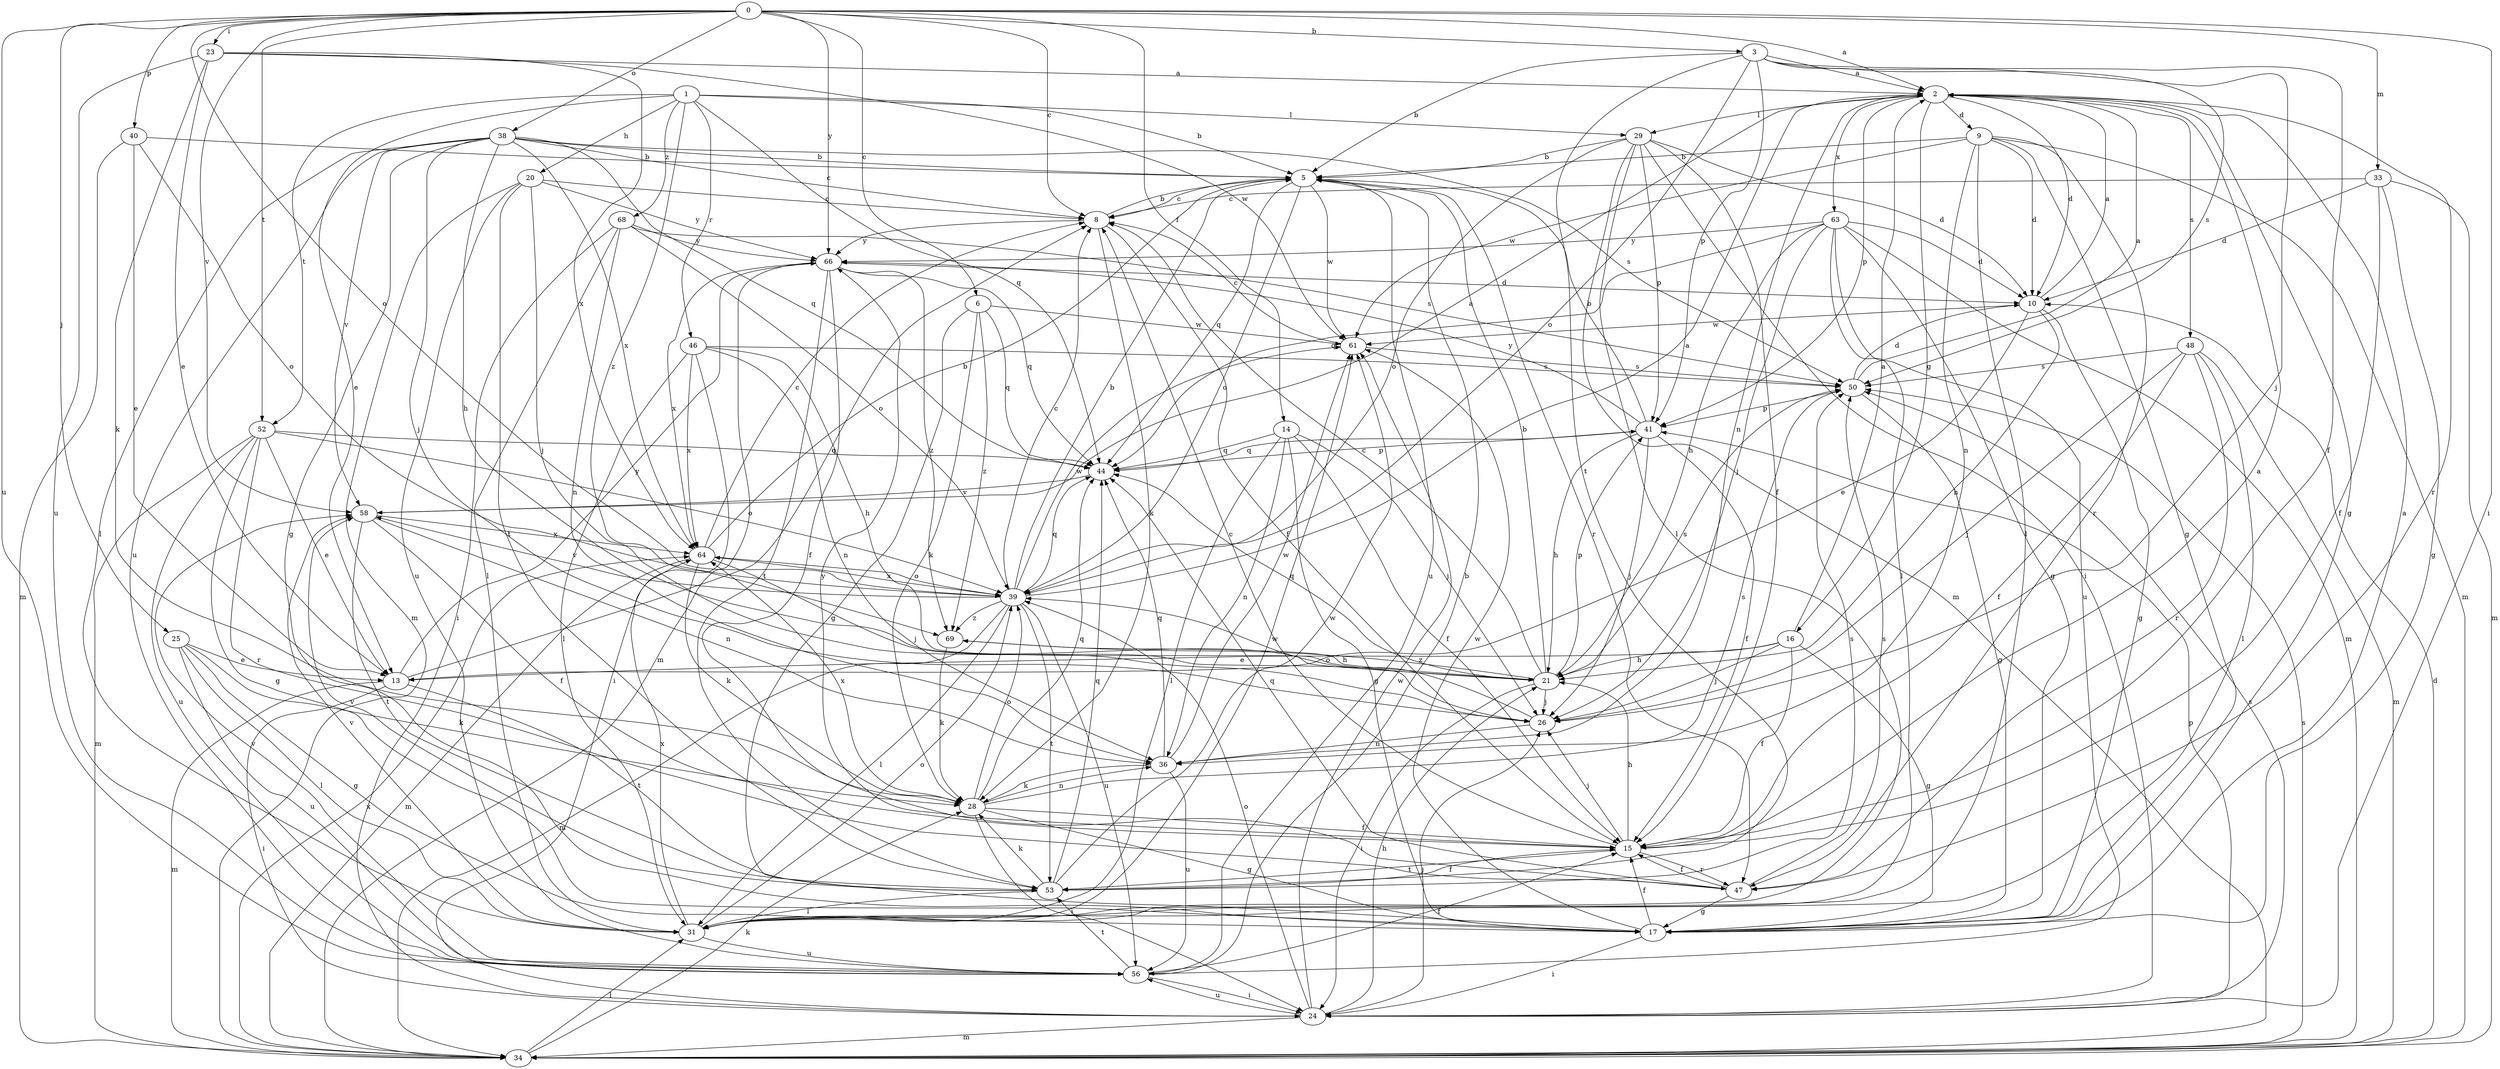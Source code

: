 strict digraph  {
0;
1;
2;
3;
5;
6;
8;
9;
10;
13;
14;
15;
16;
17;
20;
21;
23;
24;
25;
26;
28;
29;
31;
33;
34;
36;
38;
39;
40;
41;
44;
46;
47;
48;
50;
52;
53;
56;
58;
61;
63;
64;
66;
68;
69;
0 -> 2  [label=a];
0 -> 3  [label=b];
0 -> 6  [label=c];
0 -> 8  [label=c];
0 -> 14  [label=f];
0 -> 23  [label=i];
0 -> 24  [label=i];
0 -> 25  [label=j];
0 -> 33  [label=m];
0 -> 38  [label=o];
0 -> 39  [label=o];
0 -> 40  [label=p];
0 -> 52  [label=t];
0 -> 56  [label=u];
0 -> 58  [label=v];
0 -> 66  [label=y];
1 -> 5  [label=b];
1 -> 13  [label=e];
1 -> 20  [label=h];
1 -> 29  [label=l];
1 -> 44  [label=q];
1 -> 46  [label=r];
1 -> 52  [label=t];
1 -> 68  [label=z];
1 -> 69  [label=z];
2 -> 9  [label=d];
2 -> 10  [label=d];
2 -> 16  [label=g];
2 -> 17  [label=g];
2 -> 29  [label=l];
2 -> 36  [label=n];
2 -> 41  [label=p];
2 -> 47  [label=r];
2 -> 48  [label=s];
2 -> 63  [label=x];
3 -> 2  [label=a];
3 -> 5  [label=b];
3 -> 15  [label=f];
3 -> 26  [label=j];
3 -> 39  [label=o];
3 -> 41  [label=p];
3 -> 50  [label=s];
3 -> 53  [label=t];
5 -> 8  [label=c];
5 -> 39  [label=o];
5 -> 44  [label=q];
5 -> 47  [label=r];
5 -> 56  [label=u];
5 -> 61  [label=w];
6 -> 17  [label=g];
6 -> 28  [label=k];
6 -> 44  [label=q];
6 -> 61  [label=w];
6 -> 69  [label=z];
8 -> 5  [label=b];
8 -> 15  [label=f];
8 -> 28  [label=k];
8 -> 66  [label=y];
9 -> 5  [label=b];
9 -> 10  [label=d];
9 -> 17  [label=g];
9 -> 31  [label=l];
9 -> 34  [label=m];
9 -> 36  [label=n];
9 -> 47  [label=r];
9 -> 61  [label=w];
10 -> 2  [label=a];
10 -> 13  [label=e];
10 -> 17  [label=g];
10 -> 21  [label=h];
10 -> 61  [label=w];
13 -> 8  [label=c];
13 -> 24  [label=i];
13 -> 34  [label=m];
13 -> 53  [label=t];
13 -> 66  [label=y];
14 -> 15  [label=f];
14 -> 17  [label=g];
14 -> 26  [label=j];
14 -> 31  [label=l];
14 -> 36  [label=n];
14 -> 44  [label=q];
15 -> 2  [label=a];
15 -> 8  [label=c];
15 -> 21  [label=h];
15 -> 26  [label=j];
15 -> 47  [label=r];
15 -> 53  [label=t];
16 -> 2  [label=a];
16 -> 13  [label=e];
16 -> 15  [label=f];
16 -> 17  [label=g];
16 -> 21  [label=h];
16 -> 26  [label=j];
17 -> 2  [label=a];
17 -> 15  [label=f];
17 -> 24  [label=i];
17 -> 61  [label=w];
20 -> 8  [label=c];
20 -> 26  [label=j];
20 -> 34  [label=m];
20 -> 53  [label=t];
20 -> 56  [label=u];
20 -> 66  [label=y];
21 -> 5  [label=b];
21 -> 8  [label=c];
21 -> 24  [label=i];
21 -> 26  [label=j];
21 -> 41  [label=p];
21 -> 44  [label=q];
21 -> 50  [label=s];
21 -> 69  [label=z];
23 -> 2  [label=a];
23 -> 13  [label=e];
23 -> 28  [label=k];
23 -> 56  [label=u];
23 -> 61  [label=w];
23 -> 64  [label=x];
24 -> 21  [label=h];
24 -> 26  [label=j];
24 -> 34  [label=m];
24 -> 39  [label=o];
24 -> 41  [label=p];
24 -> 50  [label=s];
24 -> 56  [label=u];
24 -> 61  [label=w];
25 -> 13  [label=e];
25 -> 17  [label=g];
25 -> 28  [label=k];
25 -> 31  [label=l];
25 -> 56  [label=u];
26 -> 36  [label=n];
26 -> 39  [label=o];
28 -> 15  [label=f];
28 -> 17  [label=g];
28 -> 24  [label=i];
28 -> 36  [label=n];
28 -> 39  [label=o];
28 -> 44  [label=q];
28 -> 50  [label=s];
28 -> 64  [label=x];
29 -> 5  [label=b];
29 -> 10  [label=d];
29 -> 15  [label=f];
29 -> 24  [label=i];
29 -> 31  [label=l];
29 -> 34  [label=m];
29 -> 39  [label=o];
29 -> 41  [label=p];
31 -> 39  [label=o];
31 -> 56  [label=u];
31 -> 58  [label=v];
31 -> 61  [label=w];
31 -> 64  [label=x];
33 -> 8  [label=c];
33 -> 10  [label=d];
33 -> 15  [label=f];
33 -> 17  [label=g];
33 -> 34  [label=m];
34 -> 10  [label=d];
34 -> 28  [label=k];
34 -> 31  [label=l];
34 -> 50  [label=s];
34 -> 64  [label=x];
36 -> 28  [label=k];
36 -> 44  [label=q];
36 -> 56  [label=u];
36 -> 61  [label=w];
38 -> 5  [label=b];
38 -> 8  [label=c];
38 -> 17  [label=g];
38 -> 21  [label=h];
38 -> 26  [label=j];
38 -> 31  [label=l];
38 -> 44  [label=q];
38 -> 50  [label=s];
38 -> 56  [label=u];
38 -> 58  [label=v];
38 -> 64  [label=x];
39 -> 2  [label=a];
39 -> 5  [label=b];
39 -> 8  [label=c];
39 -> 31  [label=l];
39 -> 34  [label=m];
39 -> 44  [label=q];
39 -> 53  [label=t];
39 -> 56  [label=u];
39 -> 58  [label=v];
39 -> 61  [label=w];
39 -> 64  [label=x];
39 -> 69  [label=z];
40 -> 5  [label=b];
40 -> 13  [label=e];
40 -> 34  [label=m];
40 -> 39  [label=o];
41 -> 5  [label=b];
41 -> 15  [label=f];
41 -> 21  [label=h];
41 -> 26  [label=j];
41 -> 44  [label=q];
41 -> 66  [label=y];
44 -> 41  [label=p];
44 -> 58  [label=v];
46 -> 21  [label=h];
46 -> 24  [label=i];
46 -> 31  [label=l];
46 -> 36  [label=n];
46 -> 50  [label=s];
46 -> 64  [label=x];
47 -> 15  [label=f];
47 -> 17  [label=g];
47 -> 44  [label=q];
47 -> 50  [label=s];
47 -> 66  [label=y];
48 -> 15  [label=f];
48 -> 26  [label=j];
48 -> 31  [label=l];
48 -> 34  [label=m];
48 -> 47  [label=r];
48 -> 50  [label=s];
50 -> 2  [label=a];
50 -> 10  [label=d];
50 -> 17  [label=g];
50 -> 41  [label=p];
52 -> 13  [label=e];
52 -> 17  [label=g];
52 -> 34  [label=m];
52 -> 39  [label=o];
52 -> 44  [label=q];
52 -> 47  [label=r];
52 -> 56  [label=u];
53 -> 15  [label=f];
53 -> 28  [label=k];
53 -> 31  [label=l];
53 -> 44  [label=q];
53 -> 50  [label=s];
53 -> 58  [label=v];
53 -> 61  [label=w];
56 -> 5  [label=b];
56 -> 15  [label=f];
56 -> 24  [label=i];
56 -> 53  [label=t];
56 -> 58  [label=v];
58 -> 2  [label=a];
58 -> 15  [label=f];
58 -> 36  [label=n];
58 -> 53  [label=t];
58 -> 64  [label=x];
61 -> 8  [label=c];
61 -> 50  [label=s];
63 -> 10  [label=d];
63 -> 17  [label=g];
63 -> 21  [label=h];
63 -> 26  [label=j];
63 -> 31  [label=l];
63 -> 34  [label=m];
63 -> 44  [label=q];
63 -> 56  [label=u];
63 -> 66  [label=y];
64 -> 5  [label=b];
64 -> 8  [label=c];
64 -> 26  [label=j];
64 -> 28  [label=k];
64 -> 34  [label=m];
64 -> 39  [label=o];
66 -> 10  [label=d];
66 -> 15  [label=f];
66 -> 34  [label=m];
66 -> 44  [label=q];
66 -> 53  [label=t];
66 -> 64  [label=x];
66 -> 69  [label=z];
68 -> 24  [label=i];
68 -> 31  [label=l];
68 -> 36  [label=n];
68 -> 39  [label=o];
68 -> 50  [label=s];
68 -> 66  [label=y];
69 -> 21  [label=h];
69 -> 28  [label=k];
}
